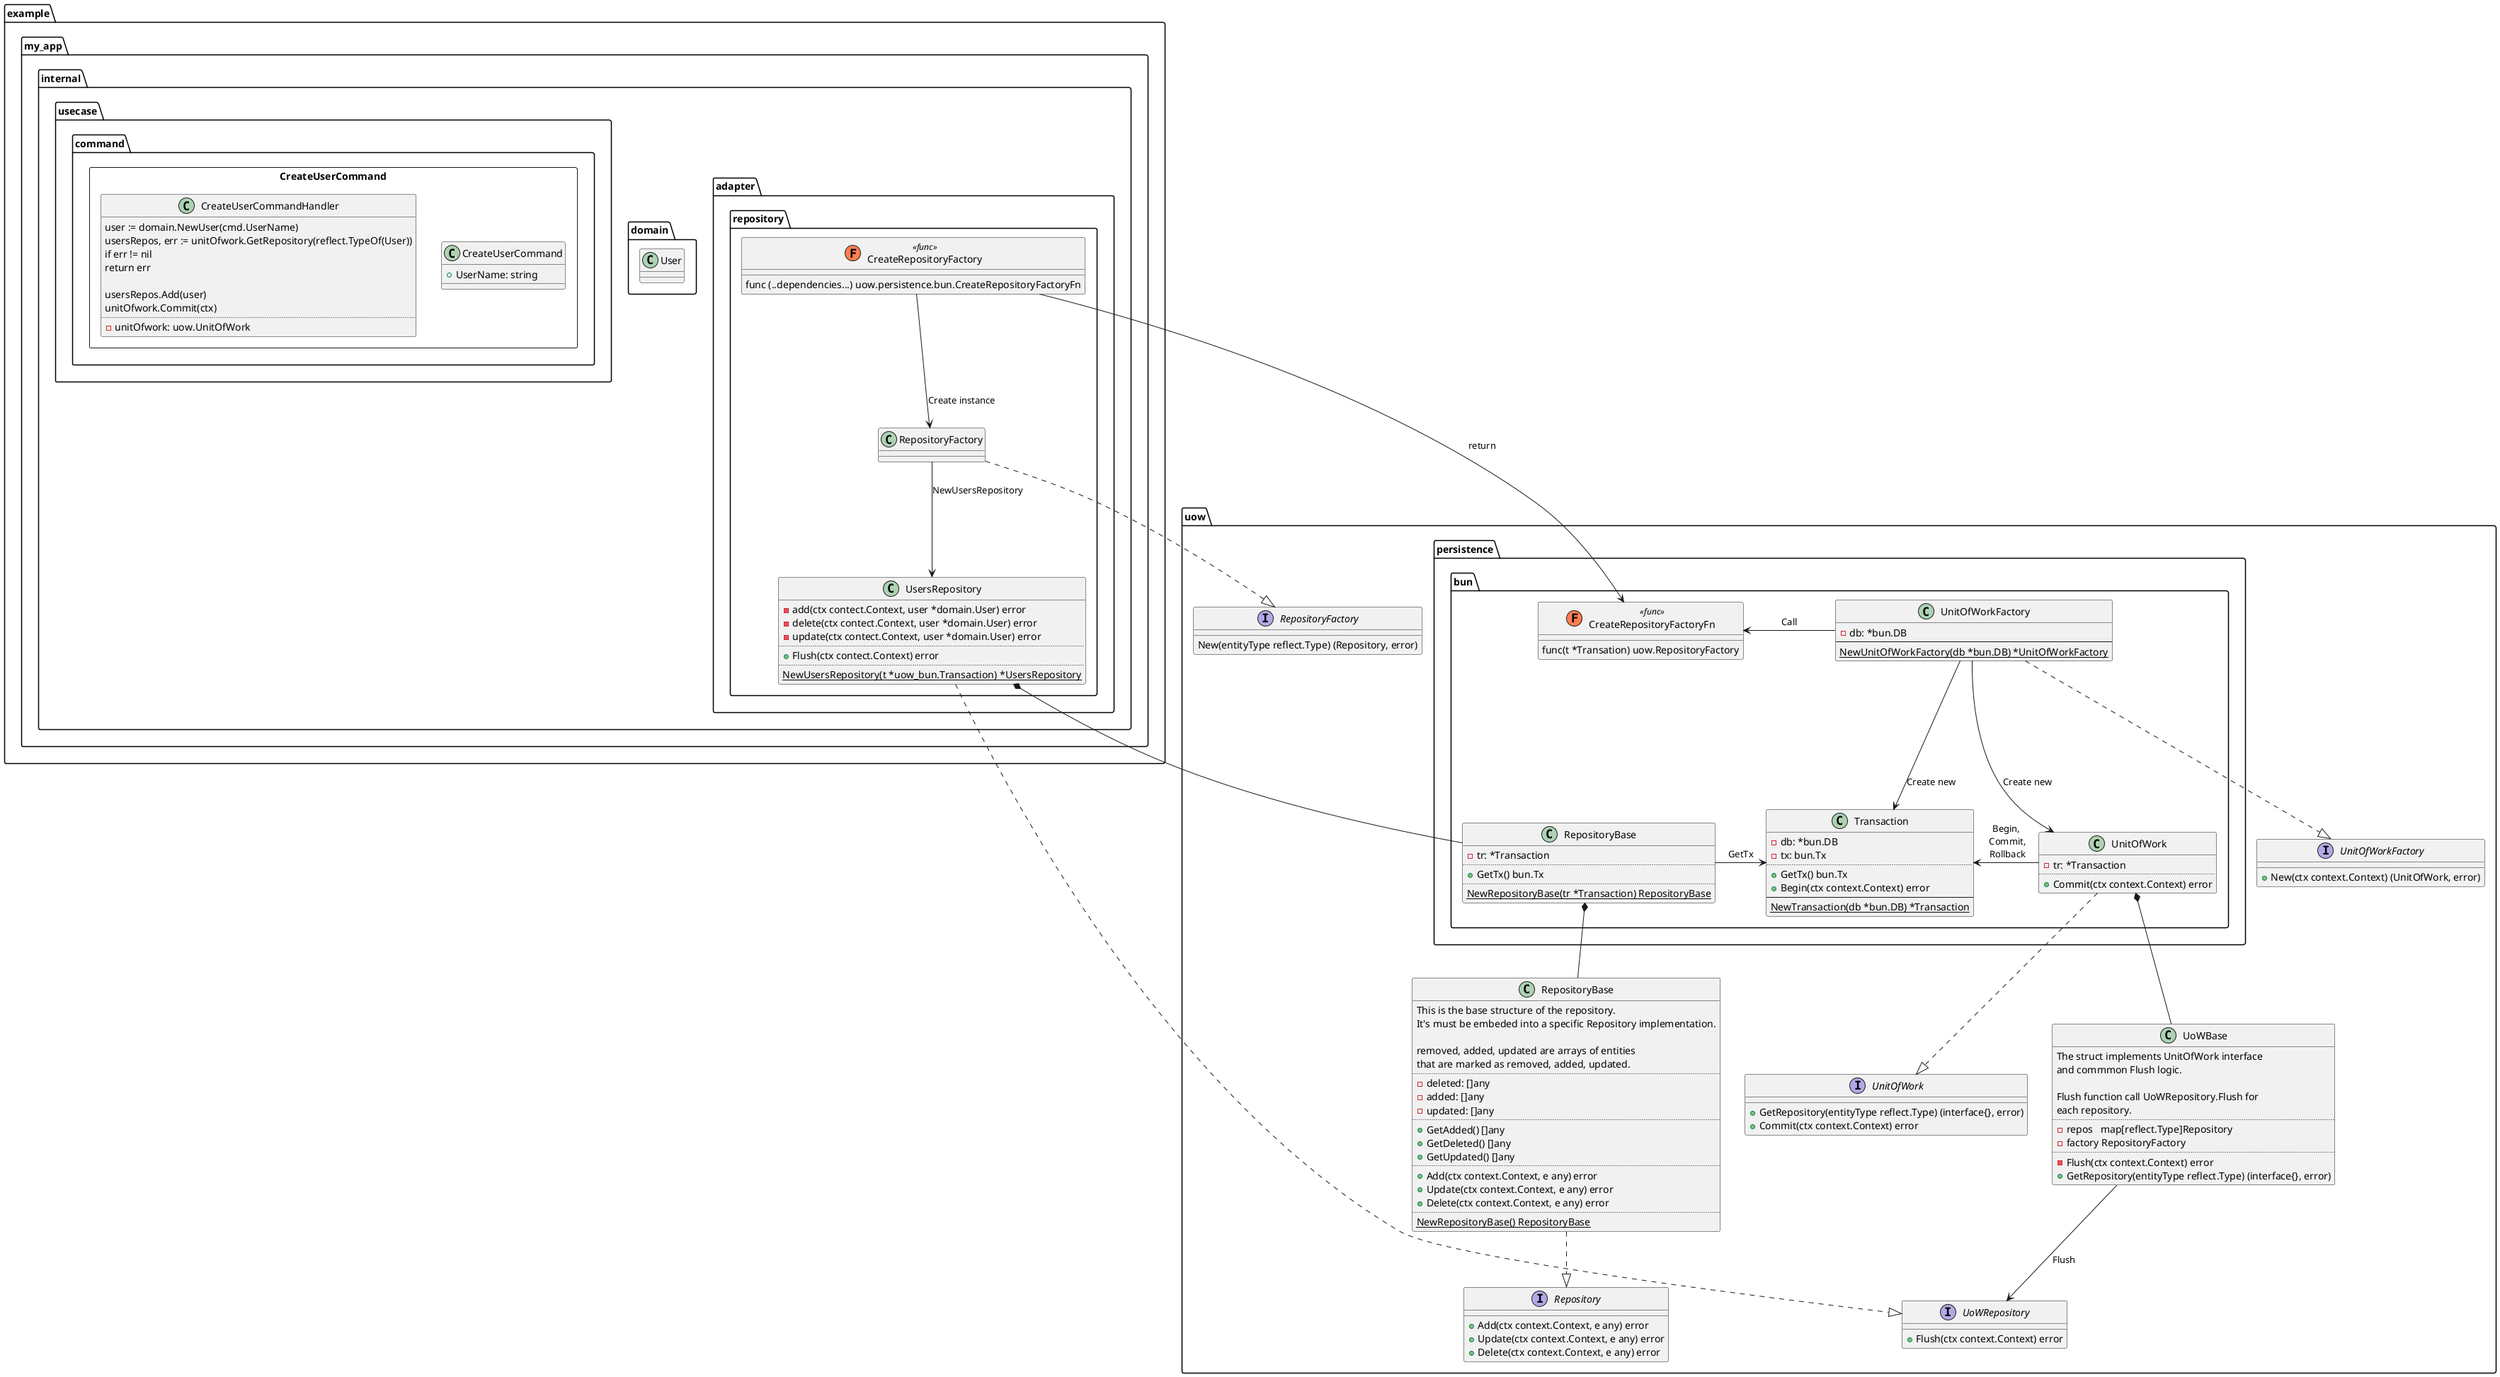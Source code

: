 @startuml NMS Common Abstraction

package uow {
    package persistence {
        package bun {
            class Transaction {
                - db: *bun.DB
                - tx: bun.Tx
                ..
                + GetTx() bun.Tx
                + Begin(ctx context.Context) error
                --
                {static} NewTransaction(db *bun.DB) *Transaction
            }

            class UnitOfWork {
                - tr: *Transaction
                ..
                + Commit(ctx context.Context) error
            }

            UnitOfWork ..|> uow.UnitOfWork
            UnitOfWork *-- uow.UoWBase
            UnitOfWork -r-> Transaction: Begin,\n Commit,\n Rollback

            class CreateRepositoryFactoryFn << (F,coral) >> <<func>> {
                func(t *Transation) uow.RepositoryFactory
            }

            ' CreateRepositoryFactoryFn --> uow.RepositoryFactory: return

            class UnitOfWorkFactory {
                - db: *bun.DB
                --
                {static} NewUnitOfWorkFactory(db *bun.DB) *UnitOfWorkFactory
            }

            UnitOfWorkFactory ..|> uow.UnitOfWorkFactory
            UnitOfWorkFactory --> Transaction: Create new
            UnitOfWorkFactory --> UnitOfWork: Create new
            UnitOfWorkFactory -l-> CreateRepositoryFactoryFn: Call

            class RepositoryBase {
                - tr: *Transaction
                ..
                + GetTx() bun.Tx
                ..
                {static} NewRepositoryBase(tr *Transaction) RepositoryBase
            }

            RepositoryBase *-- uow.RepositoryBase
            RepositoryBase -r-> Transaction: GetTx
        }
    }

    interface UnitOfWorkFactory {
        + New(ctx context.Context) (UnitOfWork, error)
    }

    interface UnitOfWork {
        + GetRepository(entityType reflect.Type) (interface{}, error)
        + Commit(ctx context.Context) error
    }

    interface Repository {
        + Add(ctx context.Context, e any) error
        + Update(ctx context.Context, e any) error
        + Delete(ctx context.Context, e any) error
    }

    interface UoWRepository {
        + Flush(ctx context.Context) error
    }

    interface RepositoryFactory {
        New(entityType reflect.Type) (Repository, error)
    }

    class UoWBase {
        The struct implements UnitOfWork interface
        and commmon Flush logic.

        Flush function call UoWRepository.Flush for
        each repository.
        ..
        - repos   map[reflect.Type]Repository
        - factory RepositoryFactory
        ..
        - Flush(ctx context.Context) error
        + GetRepository(entityType reflect.Type) (interface{}, error) 
    }

    ' UoWBase ..|> UnitOfWork
    UoWBase --> UoWRepository: Flush

    class RepositoryBase {
        This is the base structure of the repository.
        It's must be embeded into a specific Repository implementation.

        removed, added, updated are arrays of entities
        that are marked as removed, added, updated.
        ..
        - deleted: []any
        - added: []any
        - updated: []any
        ..
        + GetAdded() []any
        + GetDeleted() []any
        + GetUpdated() []any
        ..
        + Add(ctx context.Context, e any) error
        + Update(ctx context.Context, e any) error
        + Delete(ctx context.Context, e any) error
        ..
        {static} NewRepositoryBase() RepositoryBase
    }

    RepositoryBase ..|> Repository
}

package example {
    package my_app {
        package internal {
            package adapter {
                package repository {
                    class UsersRepository {
                        - add(ctx contect.Context, user *domain.User) error
                        - delete(ctx contect.Context, user *domain.User) error
                        - update(ctx contect.Context, user *domain.User) error
                        ..
                        + Flush(ctx contect.Context) error
                        ..
                        {static} NewUsersRepository(t *uow_bun.Transaction) *UsersRepository
                    }

                    UsersRepository ..|> uow.UoWRepository
                    UsersRepository *-- uow.persistence.bun.RepositoryBase

                    class RepositoryFactory {
                        
                    }

                    RepositoryFactory ..|> uow.RepositoryFactory
                    RepositoryFactory --> UsersRepository: NewUsersRepository

                    class CreateRepositoryFactory << (F,coral) >> <<func>> {
                        func (..dependencies...) uow.persistence.bun.CreateRepositoryFactoryFn
                    }

                    CreateRepositoryFactory --> uow.persistence.bun.CreateRepositoryFactoryFn: return 
                    CreateRepositoryFactory --> RepositoryFactory: Create instance
                }
            }

            package domain {
                class User {

                }
            }

            package usecase {
                package command {
                    package CreateUserCommand <<Rectangle>> {
                        class CreateUserCommand {
                            + UserName: string
                        }

                        class CreateUserCommandHandler {
                            user := domain.NewUser(cmd.UserName)
                            usersRepos, err := unitOfwork.GetRepository(reflect.TypeOf(User))
                            if err != nil 
                                return err

                            usersRepos.Add(user)
                            unitOfwork.Commit(ctx)
                            ..
                            - unitOfwork: uow.UnitOfWork
                        } 
                    }
                }
            }
        }
    }
}

@enduml